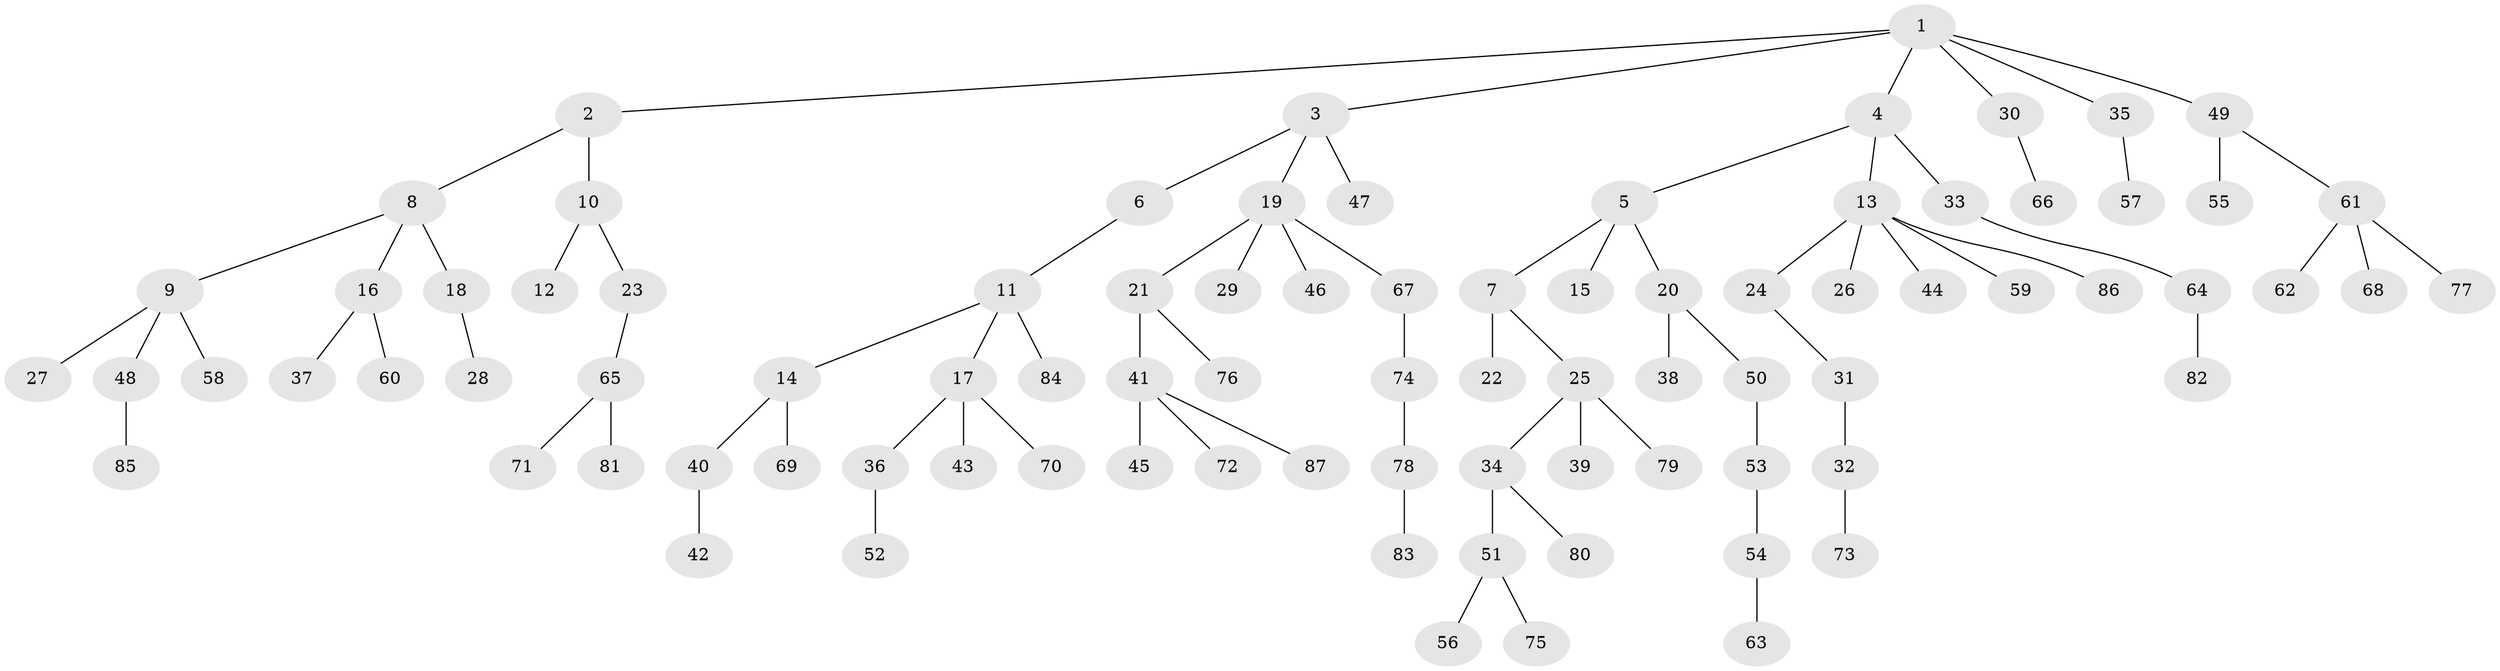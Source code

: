 // coarse degree distribution, {7: 0.021739130434782608, 3: 0.13043478260869565, 4: 0.06521739130434782, 2: 0.3695652173913043, 1: 0.41304347826086957}
// Generated by graph-tools (version 1.1) at 2025/51/03/04/25 22:51:57]
// undirected, 87 vertices, 86 edges
graph export_dot {
  node [color=gray90,style=filled];
  1;
  2;
  3;
  4;
  5;
  6;
  7;
  8;
  9;
  10;
  11;
  12;
  13;
  14;
  15;
  16;
  17;
  18;
  19;
  20;
  21;
  22;
  23;
  24;
  25;
  26;
  27;
  28;
  29;
  30;
  31;
  32;
  33;
  34;
  35;
  36;
  37;
  38;
  39;
  40;
  41;
  42;
  43;
  44;
  45;
  46;
  47;
  48;
  49;
  50;
  51;
  52;
  53;
  54;
  55;
  56;
  57;
  58;
  59;
  60;
  61;
  62;
  63;
  64;
  65;
  66;
  67;
  68;
  69;
  70;
  71;
  72;
  73;
  74;
  75;
  76;
  77;
  78;
  79;
  80;
  81;
  82;
  83;
  84;
  85;
  86;
  87;
  1 -- 2;
  1 -- 3;
  1 -- 4;
  1 -- 30;
  1 -- 35;
  1 -- 49;
  2 -- 8;
  2 -- 10;
  3 -- 6;
  3 -- 19;
  3 -- 47;
  4 -- 5;
  4 -- 13;
  4 -- 33;
  5 -- 7;
  5 -- 15;
  5 -- 20;
  6 -- 11;
  7 -- 22;
  7 -- 25;
  8 -- 9;
  8 -- 16;
  8 -- 18;
  9 -- 27;
  9 -- 48;
  9 -- 58;
  10 -- 12;
  10 -- 23;
  11 -- 14;
  11 -- 17;
  11 -- 84;
  13 -- 24;
  13 -- 26;
  13 -- 44;
  13 -- 59;
  13 -- 86;
  14 -- 40;
  14 -- 69;
  16 -- 37;
  16 -- 60;
  17 -- 36;
  17 -- 43;
  17 -- 70;
  18 -- 28;
  19 -- 21;
  19 -- 29;
  19 -- 46;
  19 -- 67;
  20 -- 38;
  20 -- 50;
  21 -- 41;
  21 -- 76;
  23 -- 65;
  24 -- 31;
  25 -- 34;
  25 -- 39;
  25 -- 79;
  30 -- 66;
  31 -- 32;
  32 -- 73;
  33 -- 64;
  34 -- 51;
  34 -- 80;
  35 -- 57;
  36 -- 52;
  40 -- 42;
  41 -- 45;
  41 -- 72;
  41 -- 87;
  48 -- 85;
  49 -- 55;
  49 -- 61;
  50 -- 53;
  51 -- 56;
  51 -- 75;
  53 -- 54;
  54 -- 63;
  61 -- 62;
  61 -- 68;
  61 -- 77;
  64 -- 82;
  65 -- 71;
  65 -- 81;
  67 -- 74;
  74 -- 78;
  78 -- 83;
}
